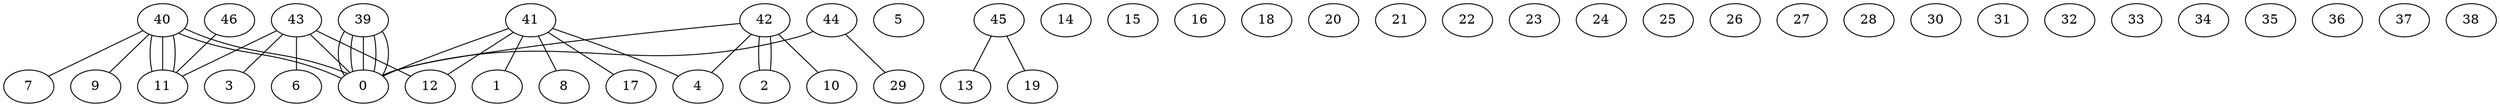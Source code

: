 graph G {
0;
1;
2;
3;
4;
5;
6;
7;
8;
9;
10;
11;
12;
13;
14;
15;
16;
17;
18;
19;
20;
21;
22;
23;
24;
25;
26;
27;
28;
29;
30;
31;
32;
33;
34;
35;
36;
37;
38;
39;
40;
41;
42;
43;
44;
45;
46;
46--11 ;
45--19 ;
45--13 ;
44--29 ;
44--0 ;
43--6 ;
43--11 ;
43--0 ;
43--12 ;
43--3 ;
42--10 ;
42--2 ;
42--4 ;
42--2 ;
42--0 ;
41--17 ;
41--8 ;
41--12 ;
41--4 ;
41--1 ;
41--0 ;
40--11 ;
40--7 ;
40--9 ;
40--11 ;
40--11 ;
40--0 ;
40--0 ;
39--0 ;
39--0 ;
39--0 ;
39--0 ;
39--0 ;
}
